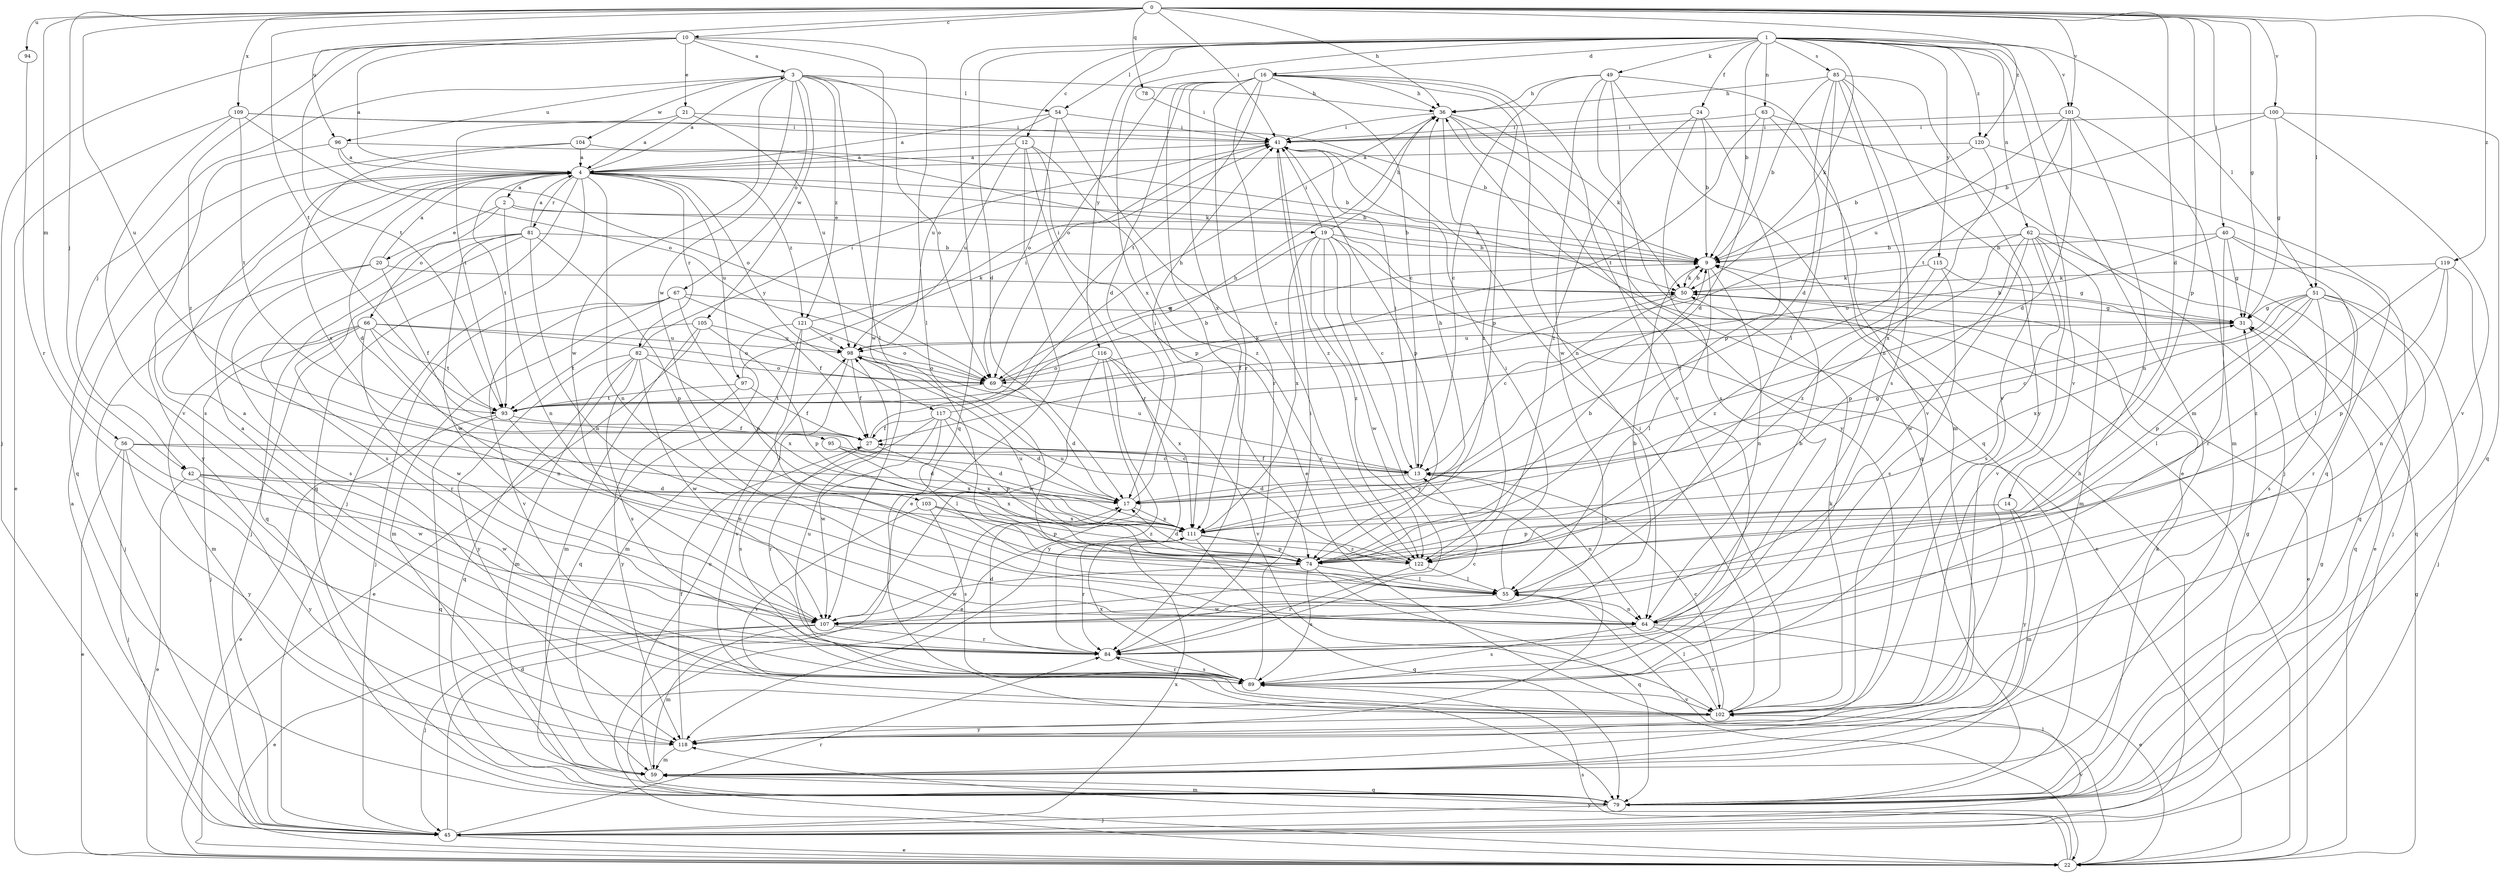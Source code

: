 strict digraph  {
0;
1;
2;
3;
4;
9;
10;
12;
13;
14;
16;
17;
19;
20;
21;
22;
24;
27;
31;
36;
40;
41;
42;
45;
49;
50;
51;
54;
55;
56;
59;
62;
63;
64;
66;
67;
69;
74;
78;
79;
81;
82;
84;
85;
89;
93;
94;
95;
96;
97;
98;
100;
101;
102;
103;
104;
105;
107;
109;
111;
115;
116;
117;
118;
119;
120;
121;
122;
0 -> 10  [label=c];
0 -> 14  [label=d];
0 -> 31  [label=g];
0 -> 36  [label=h];
0 -> 40  [label=i];
0 -> 41  [label=i];
0 -> 42  [label=j];
0 -> 51  [label=l];
0 -> 56  [label=m];
0 -> 74  [label=p];
0 -> 78  [label=q];
0 -> 93  [label=t];
0 -> 94  [label=u];
0 -> 95  [label=u];
0 -> 96  [label=u];
0 -> 100  [label=v];
0 -> 101  [label=v];
0 -> 109  [label=x];
0 -> 119  [label=z];
0 -> 120  [label=z];
1 -> 9  [label=b];
1 -> 12  [label=c];
1 -> 16  [label=d];
1 -> 17  [label=d];
1 -> 24  [label=f];
1 -> 49  [label=k];
1 -> 50  [label=k];
1 -> 51  [label=l];
1 -> 54  [label=l];
1 -> 59  [label=m];
1 -> 62  [label=n];
1 -> 63  [label=n];
1 -> 79  [label=q];
1 -> 85  [label=s];
1 -> 101  [label=v];
1 -> 102  [label=v];
1 -> 111  [label=x];
1 -> 115  [label=y];
1 -> 116  [label=y];
1 -> 120  [label=z];
2 -> 9  [label=b];
2 -> 19  [label=e];
2 -> 20  [label=e];
2 -> 64  [label=n];
2 -> 66  [label=o];
3 -> 36  [label=h];
3 -> 42  [label=j];
3 -> 54  [label=l];
3 -> 55  [label=l];
3 -> 67  [label=o];
3 -> 69  [label=o];
3 -> 96  [label=u];
3 -> 103  [label=w];
3 -> 104  [label=w];
3 -> 105  [label=w];
3 -> 107  [label=w];
3 -> 121  [label=z];
4 -> 2  [label=a];
4 -> 3  [label=a];
4 -> 9  [label=b];
4 -> 17  [label=d];
4 -> 45  [label=j];
4 -> 50  [label=k];
4 -> 64  [label=n];
4 -> 79  [label=q];
4 -> 81  [label=r];
4 -> 82  [label=r];
4 -> 93  [label=t];
4 -> 97  [label=u];
4 -> 117  [label=y];
4 -> 118  [label=y];
4 -> 121  [label=z];
9 -> 50  [label=k];
9 -> 55  [label=l];
9 -> 64  [label=n];
10 -> 3  [label=a];
10 -> 4  [label=a];
10 -> 21  [label=e];
10 -> 45  [label=j];
10 -> 55  [label=l];
10 -> 93  [label=t];
10 -> 107  [label=w];
10 -> 122  [label=z];
12 -> 4  [label=a];
12 -> 22  [label=e];
12 -> 74  [label=p];
12 -> 84  [label=r];
12 -> 98  [label=u];
12 -> 122  [label=z];
13 -> 17  [label=d];
13 -> 27  [label=f];
13 -> 31  [label=g];
13 -> 41  [label=i];
13 -> 64  [label=n];
13 -> 98  [label=u];
14 -> 59  [label=m];
14 -> 74  [label=p];
14 -> 111  [label=x];
14 -> 118  [label=y];
16 -> 13  [label=c];
16 -> 17  [label=d];
16 -> 22  [label=e];
16 -> 36  [label=h];
16 -> 64  [label=n];
16 -> 69  [label=o];
16 -> 74  [label=p];
16 -> 84  [label=r];
16 -> 93  [label=t];
16 -> 102  [label=v];
16 -> 111  [label=x];
16 -> 122  [label=z];
17 -> 41  [label=i];
17 -> 111  [label=x];
19 -> 9  [label=b];
19 -> 13  [label=c];
19 -> 22  [label=e];
19 -> 36  [label=h];
19 -> 41  [label=i];
19 -> 69  [label=o];
19 -> 107  [label=w];
19 -> 111  [label=x];
19 -> 118  [label=y];
19 -> 122  [label=z];
20 -> 4  [label=a];
20 -> 27  [label=f];
20 -> 45  [label=j];
20 -> 50  [label=k];
20 -> 89  [label=s];
21 -> 4  [label=a];
21 -> 41  [label=i];
21 -> 93  [label=t];
21 -> 98  [label=u];
22 -> 31  [label=g];
22 -> 55  [label=l];
22 -> 89  [label=s];
22 -> 118  [label=y];
24 -> 9  [label=b];
24 -> 41  [label=i];
24 -> 74  [label=p];
24 -> 89  [label=s];
24 -> 122  [label=z];
27 -> 13  [label=c];
27 -> 36  [label=h];
27 -> 84  [label=r];
27 -> 111  [label=x];
31 -> 9  [label=b];
31 -> 98  [label=u];
36 -> 41  [label=i];
36 -> 50  [label=k];
36 -> 79  [label=q];
36 -> 118  [label=y];
36 -> 122  [label=z];
40 -> 9  [label=b];
40 -> 31  [label=g];
40 -> 55  [label=l];
40 -> 69  [label=o];
40 -> 79  [label=q];
40 -> 84  [label=r];
41 -> 4  [label=a];
41 -> 74  [label=p];
41 -> 122  [label=z];
42 -> 17  [label=d];
42 -> 22  [label=e];
42 -> 107  [label=w];
42 -> 111  [label=x];
42 -> 118  [label=y];
45 -> 4  [label=a];
45 -> 17  [label=d];
45 -> 22  [label=e];
45 -> 36  [label=h];
45 -> 84  [label=r];
45 -> 102  [label=v];
45 -> 111  [label=x];
49 -> 13  [label=c];
49 -> 22  [label=e];
49 -> 36  [label=h];
49 -> 59  [label=m];
49 -> 79  [label=q];
49 -> 84  [label=r];
49 -> 107  [label=w];
50 -> 9  [label=b];
50 -> 13  [label=c];
50 -> 22  [label=e];
50 -> 27  [label=f];
50 -> 31  [label=g];
51 -> 13  [label=c];
51 -> 31  [label=g];
51 -> 45  [label=j];
51 -> 55  [label=l];
51 -> 74  [label=p];
51 -> 79  [label=q];
51 -> 84  [label=r];
51 -> 89  [label=s];
51 -> 111  [label=x];
54 -> 4  [label=a];
54 -> 41  [label=i];
54 -> 69  [label=o];
54 -> 84  [label=r];
54 -> 98  [label=u];
55 -> 41  [label=i];
55 -> 64  [label=n];
55 -> 107  [label=w];
56 -> 13  [label=c];
56 -> 17  [label=d];
56 -> 22  [label=e];
56 -> 45  [label=j];
56 -> 107  [label=w];
56 -> 118  [label=y];
59 -> 79  [label=q];
59 -> 98  [label=u];
62 -> 9  [label=b];
62 -> 22  [label=e];
62 -> 45  [label=j];
62 -> 59  [label=m];
62 -> 74  [label=p];
62 -> 89  [label=s];
62 -> 102  [label=v];
62 -> 107  [label=w];
62 -> 122  [label=z];
63 -> 17  [label=d];
63 -> 41  [label=i];
63 -> 45  [label=j];
63 -> 93  [label=t];
63 -> 102  [label=v];
64 -> 9  [label=b];
64 -> 22  [label=e];
64 -> 89  [label=s];
64 -> 102  [label=v];
66 -> 45  [label=j];
66 -> 59  [label=m];
66 -> 64  [label=n];
66 -> 69  [label=o];
66 -> 84  [label=r];
66 -> 93  [label=t];
66 -> 98  [label=u];
66 -> 107  [label=w];
67 -> 27  [label=f];
67 -> 31  [label=g];
67 -> 45  [label=j];
67 -> 59  [label=m];
67 -> 74  [label=p];
67 -> 102  [label=v];
69 -> 9  [label=b];
69 -> 17  [label=d];
69 -> 50  [label=k];
69 -> 93  [label=t];
74 -> 9  [label=b];
74 -> 17  [label=d];
74 -> 55  [label=l];
74 -> 79  [label=q];
74 -> 89  [label=s];
74 -> 98  [label=u];
74 -> 107  [label=w];
78 -> 41  [label=i];
79 -> 31  [label=g];
79 -> 45  [label=j];
79 -> 50  [label=k];
79 -> 59  [label=m];
81 -> 4  [label=a];
81 -> 9  [label=b];
81 -> 45  [label=j];
81 -> 64  [label=n];
81 -> 74  [label=p];
81 -> 79  [label=q];
81 -> 89  [label=s];
81 -> 107  [label=w];
82 -> 41  [label=i];
82 -> 59  [label=m];
82 -> 69  [label=o];
82 -> 79  [label=q];
82 -> 89  [label=s];
82 -> 107  [label=w];
82 -> 111  [label=x];
82 -> 118  [label=y];
84 -> 4  [label=a];
84 -> 13  [label=c];
84 -> 17  [label=d];
84 -> 89  [label=s];
85 -> 9  [label=b];
85 -> 17  [label=d];
85 -> 36  [label=h];
85 -> 55  [label=l];
85 -> 64  [label=n];
85 -> 89  [label=s];
85 -> 102  [label=v];
85 -> 118  [label=y];
89 -> 4  [label=a];
89 -> 41  [label=i];
89 -> 84  [label=r];
89 -> 102  [label=v];
89 -> 111  [label=x];
93 -> 22  [label=e];
93 -> 27  [label=f];
93 -> 64  [label=n];
93 -> 79  [label=q];
94 -> 84  [label=r];
95 -> 13  [label=c];
95 -> 17  [label=d];
95 -> 111  [label=x];
96 -> 4  [label=a];
96 -> 9  [label=b];
96 -> 69  [label=o];
96 -> 89  [label=s];
97 -> 27  [label=f];
97 -> 41  [label=i];
97 -> 93  [label=t];
97 -> 118  [label=y];
98 -> 27  [label=f];
98 -> 69  [label=o];
98 -> 102  [label=v];
100 -> 9  [label=b];
100 -> 31  [label=g];
100 -> 41  [label=i];
100 -> 79  [label=q];
100 -> 102  [label=v];
101 -> 17  [label=d];
101 -> 41  [label=i];
101 -> 59  [label=m];
101 -> 64  [label=n];
101 -> 93  [label=t];
101 -> 98  [label=u];
102 -> 13  [label=c];
102 -> 41  [label=i];
102 -> 50  [label=k];
102 -> 55  [label=l];
102 -> 98  [label=u];
102 -> 118  [label=y];
103 -> 74  [label=p];
103 -> 89  [label=s];
103 -> 102  [label=v];
103 -> 111  [label=x];
103 -> 122  [label=z];
104 -> 4  [label=a];
104 -> 50  [label=k];
104 -> 79  [label=q];
104 -> 111  [label=x];
105 -> 22  [label=e];
105 -> 59  [label=m];
105 -> 74  [label=p];
105 -> 93  [label=t];
105 -> 98  [label=u];
107 -> 9  [label=b];
107 -> 22  [label=e];
107 -> 45  [label=j];
107 -> 59  [label=m];
107 -> 84  [label=r];
109 -> 9  [label=b];
109 -> 22  [label=e];
109 -> 41  [label=i];
109 -> 69  [label=o];
109 -> 93  [label=t];
109 -> 102  [label=v];
111 -> 36  [label=h];
111 -> 74  [label=p];
111 -> 79  [label=q];
111 -> 84  [label=r];
111 -> 122  [label=z];
115 -> 31  [label=g];
115 -> 50  [label=k];
115 -> 89  [label=s];
115 -> 122  [label=z];
116 -> 22  [label=e];
116 -> 69  [label=o];
116 -> 102  [label=v];
116 -> 107  [label=w];
116 -> 111  [label=x];
116 -> 118  [label=y];
117 -> 17  [label=d];
117 -> 27  [label=f];
117 -> 36  [label=h];
117 -> 55  [label=l];
117 -> 74  [label=p];
117 -> 89  [label=s];
117 -> 107  [label=w];
118 -> 27  [label=f];
118 -> 31  [label=g];
118 -> 59  [label=m];
119 -> 50  [label=k];
119 -> 64  [label=n];
119 -> 74  [label=p];
119 -> 79  [label=q];
119 -> 122  [label=z];
120 -> 4  [label=a];
120 -> 9  [label=b];
120 -> 79  [label=q];
120 -> 111  [label=x];
121 -> 41  [label=i];
121 -> 55  [label=l];
121 -> 59  [label=m];
121 -> 69  [label=o];
121 -> 79  [label=q];
121 -> 98  [label=u];
122 -> 55  [label=l];
122 -> 84  [label=r];
122 -> 98  [label=u];
}
